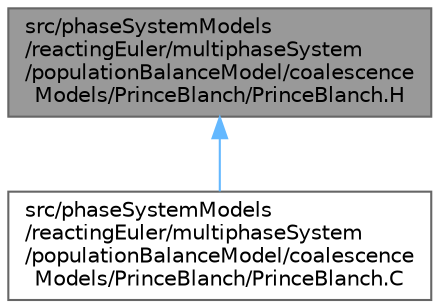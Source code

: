 digraph "src/phaseSystemModels/reactingEuler/multiphaseSystem/populationBalanceModel/coalescenceModels/PrinceBlanch/PrinceBlanch.H"
{
 // LATEX_PDF_SIZE
  bgcolor="transparent";
  edge [fontname=Helvetica,fontsize=10,labelfontname=Helvetica,labelfontsize=10];
  node [fontname=Helvetica,fontsize=10,shape=box,height=0.2,width=0.4];
  Node1 [id="Node000001",label="src/phaseSystemModels\l/reactingEuler/multiphaseSystem\l/populationBalanceModel/coalescence\lModels/PrinceBlanch/PrinceBlanch.H",height=0.2,width=0.4,color="gray40", fillcolor="grey60", style="filled", fontcolor="black",tooltip=" "];
  Node1 -> Node2 [id="edge1_Node000001_Node000002",dir="back",color="steelblue1",style="solid",tooltip=" "];
  Node2 [id="Node000002",label="src/phaseSystemModels\l/reactingEuler/multiphaseSystem\l/populationBalanceModel/coalescence\lModels/PrinceBlanch/PrinceBlanch.C",height=0.2,width=0.4,color="grey40", fillcolor="white", style="filled",URL="$PrinceBlanch_8C.html",tooltip=" "];
}
